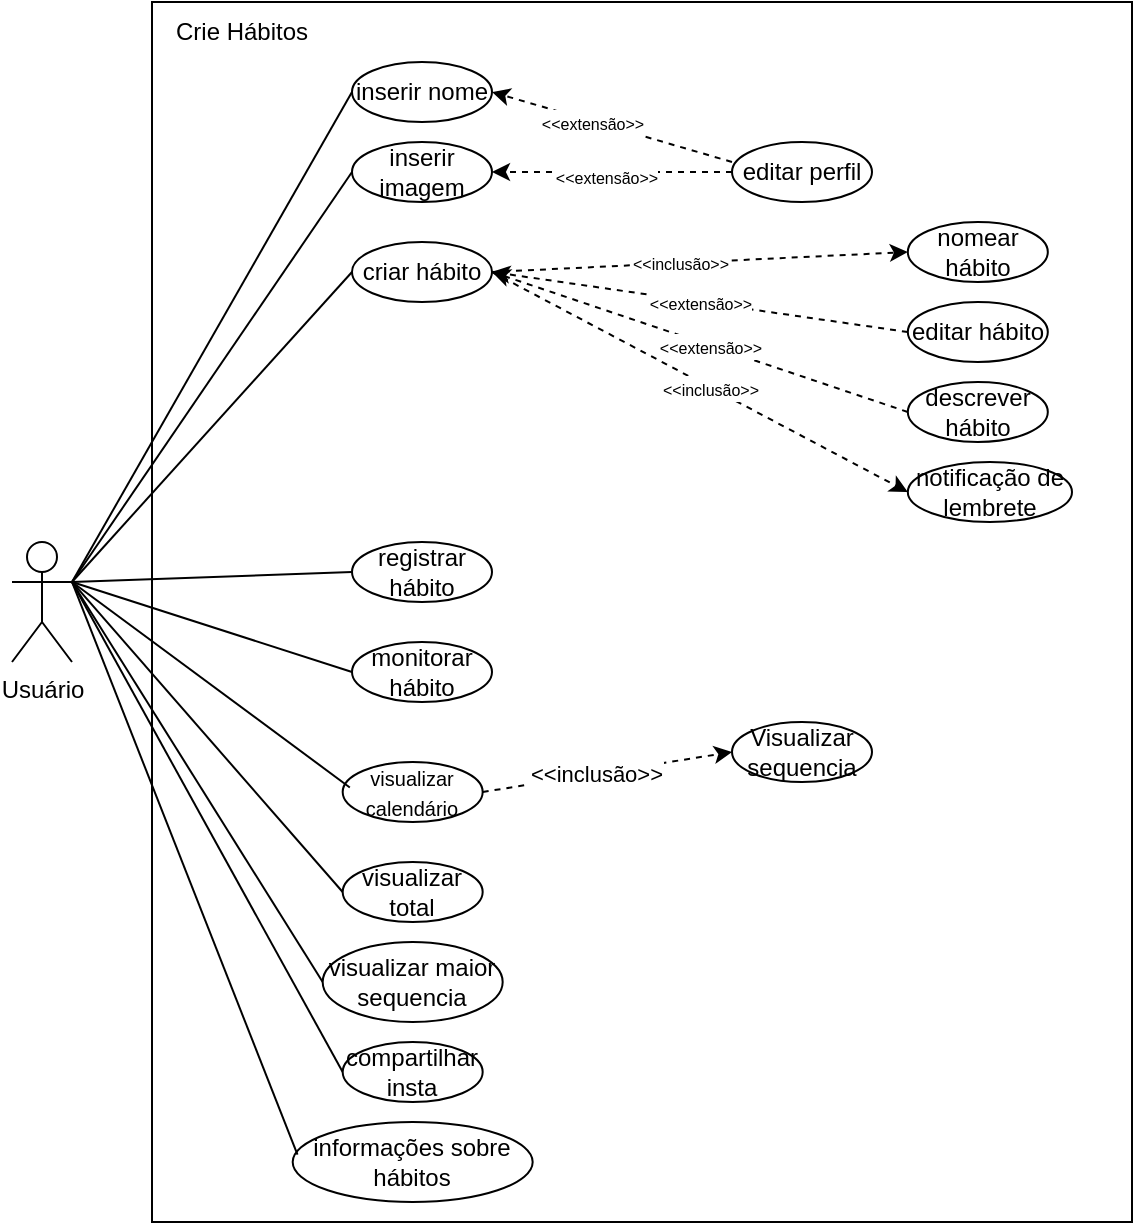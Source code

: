 <mxfile version="27.1.5">
  <diagram name="Página-1" id="BCoaVF3dLPMqc6CU4Q22">
    <mxGraphModel dx="1639" dy="891" grid="1" gridSize="10" guides="1" tooltips="1" connect="1" arrows="1" fold="1" page="1" pageScale="1" pageWidth="827" pageHeight="1169" math="0" shadow="0">
      <root>
        <mxCell id="0" />
        <mxCell id="1" parent="0" />
        <mxCell id="Kyq0_2vOsfh6rxv-Myn7-49" value="" style="rounded=0;whiteSpace=wrap;html=1;" vertex="1" parent="1">
          <mxGeometry x="190" y="10" width="490" height="610" as="geometry" />
        </mxCell>
        <mxCell id="Kyq0_2vOsfh6rxv-Myn7-25" style="rounded=0;orthogonalLoop=1;jettySize=auto;html=1;exitX=1;exitY=0.333;exitDx=0;exitDy=0;exitPerimeter=0;entryX=0;entryY=0.5;entryDx=0;entryDy=0;endArrow=none;startFill=0;" edge="1" parent="1" source="Kyq0_2vOsfh6rxv-Myn7-1" target="Kyq0_2vOsfh6rxv-Myn7-2">
          <mxGeometry relative="1" as="geometry" />
        </mxCell>
        <mxCell id="Kyq0_2vOsfh6rxv-Myn7-26" style="rounded=0;orthogonalLoop=1;jettySize=auto;html=1;exitX=1;exitY=0.333;exitDx=0;exitDy=0;exitPerimeter=0;entryX=0;entryY=0.5;entryDx=0;entryDy=0;endArrow=none;startFill=0;" edge="1" parent="1" source="Kyq0_2vOsfh6rxv-Myn7-1" target="Kyq0_2vOsfh6rxv-Myn7-3">
          <mxGeometry relative="1" as="geometry" />
        </mxCell>
        <mxCell id="Kyq0_2vOsfh6rxv-Myn7-33" style="rounded=0;orthogonalLoop=1;jettySize=auto;html=1;exitX=1;exitY=0.333;exitDx=0;exitDy=0;exitPerimeter=0;entryX=0;entryY=0.5;entryDx=0;entryDy=0;endArrow=none;startFill=0;" edge="1" parent="1" source="Kyq0_2vOsfh6rxv-Myn7-1" target="Kyq0_2vOsfh6rxv-Myn7-5">
          <mxGeometry relative="1" as="geometry" />
        </mxCell>
        <mxCell id="Kyq0_2vOsfh6rxv-Myn7-34" style="rounded=0;orthogonalLoop=1;jettySize=auto;html=1;exitX=1;exitY=0.333;exitDx=0;exitDy=0;exitPerimeter=0;entryX=0;entryY=0.5;entryDx=0;entryDy=0;endArrow=none;startFill=0;" edge="1" parent="1" source="Kyq0_2vOsfh6rxv-Myn7-1" target="Kyq0_2vOsfh6rxv-Myn7-9">
          <mxGeometry relative="1" as="geometry" />
        </mxCell>
        <mxCell id="Kyq0_2vOsfh6rxv-Myn7-42" style="rounded=0;orthogonalLoop=1;jettySize=auto;html=1;exitX=1;exitY=0.333;exitDx=0;exitDy=0;exitPerimeter=0;entryX=0;entryY=0.5;entryDx=0;entryDy=0;endArrow=none;startFill=0;" edge="1" parent="1" source="Kyq0_2vOsfh6rxv-Myn7-1" target="Kyq0_2vOsfh6rxv-Myn7-12">
          <mxGeometry relative="1" as="geometry" />
        </mxCell>
        <mxCell id="Kyq0_2vOsfh6rxv-Myn7-43" style="rounded=0;orthogonalLoop=1;jettySize=auto;html=1;exitX=1;exitY=0.333;exitDx=0;exitDy=0;exitPerimeter=0;entryX=0;entryY=0.5;entryDx=0;entryDy=0;endArrow=none;startFill=0;" edge="1" parent="1" source="Kyq0_2vOsfh6rxv-Myn7-1" target="Kyq0_2vOsfh6rxv-Myn7-13">
          <mxGeometry relative="1" as="geometry" />
        </mxCell>
        <mxCell id="Kyq0_2vOsfh6rxv-Myn7-44" style="rounded=0;orthogonalLoop=1;jettySize=auto;html=1;exitX=1;exitY=0.333;exitDx=0;exitDy=0;exitPerimeter=0;entryX=0;entryY=0.5;entryDx=0;entryDy=0;endArrow=none;startFill=0;" edge="1" parent="1" source="Kyq0_2vOsfh6rxv-Myn7-1" target="Kyq0_2vOsfh6rxv-Myn7-15">
          <mxGeometry relative="1" as="geometry" />
        </mxCell>
        <mxCell id="Kyq0_2vOsfh6rxv-Myn7-48" style="rounded=0;orthogonalLoop=1;jettySize=auto;html=1;exitX=1;exitY=0.333;exitDx=0;exitDy=0;exitPerimeter=0;entryX=0;entryY=0.5;entryDx=0;entryDy=0;endArrow=none;startFill=0;" edge="1" parent="1" source="Kyq0_2vOsfh6rxv-Myn7-1" target="Kyq0_2vOsfh6rxv-Myn7-11">
          <mxGeometry relative="1" as="geometry" />
        </mxCell>
        <mxCell id="Kyq0_2vOsfh6rxv-Myn7-1" value="Usuário" style="shape=umlActor;verticalLabelPosition=bottom;verticalAlign=top;html=1;outlineConnect=0;" vertex="1" parent="1">
          <mxGeometry x="120" y="280" width="30" height="60" as="geometry" />
        </mxCell>
        <mxCell id="Kyq0_2vOsfh6rxv-Myn7-2" value="inserir nome" style="ellipse;whiteSpace=wrap;html=1;" vertex="1" parent="1">
          <mxGeometry x="290" y="40" width="70" height="30" as="geometry" />
        </mxCell>
        <mxCell id="Kyq0_2vOsfh6rxv-Myn7-3" value="inserir imagem" style="ellipse;whiteSpace=wrap;html=1;" vertex="1" parent="1">
          <mxGeometry x="290" y="80" width="70" height="30" as="geometry" />
        </mxCell>
        <mxCell id="Kyq0_2vOsfh6rxv-Myn7-21" style="rounded=0;orthogonalLoop=1;jettySize=auto;html=1;exitX=0;exitY=0.5;exitDx=0;exitDy=0;entryX=1;entryY=0.5;entryDx=0;entryDy=0;dashed=1;" edge="1" parent="1" source="Kyq0_2vOsfh6rxv-Myn7-4" target="Kyq0_2vOsfh6rxv-Myn7-3">
          <mxGeometry relative="1" as="geometry" />
        </mxCell>
        <mxCell id="Kyq0_2vOsfh6rxv-Myn7-4" value="editar perfil" style="ellipse;whiteSpace=wrap;html=1;" vertex="1" parent="1">
          <mxGeometry x="480" y="80" width="70" height="30" as="geometry" />
        </mxCell>
        <mxCell id="Kyq0_2vOsfh6rxv-Myn7-31" style="rounded=0;orthogonalLoop=1;jettySize=auto;html=1;exitX=1;exitY=0.5;exitDx=0;exitDy=0;entryX=0;entryY=0.5;entryDx=0;entryDy=0;startArrow=none;startFill=0;dashed=1;" edge="1" parent="1" source="Kyq0_2vOsfh6rxv-Myn7-5" target="Kyq0_2vOsfh6rxv-Myn7-8">
          <mxGeometry relative="1" as="geometry" />
        </mxCell>
        <mxCell id="Kyq0_2vOsfh6rxv-Myn7-32" value="&lt;font style=&quot;font-size: 8px;&quot;&gt;&amp;lt;&amp;lt;inclusão&amp;gt;&amp;gt;&lt;/font&gt;" style="edgeLabel;html=1;align=center;verticalAlign=middle;resizable=0;points=[];" vertex="1" connectable="0" parent="Kyq0_2vOsfh6rxv-Myn7-31">
          <mxGeometry x="-0.098" y="1" relative="1" as="geometry">
            <mxPoint as="offset" />
          </mxGeometry>
        </mxCell>
        <mxCell id="Kyq0_2vOsfh6rxv-Myn7-45" style="rounded=0;orthogonalLoop=1;jettySize=auto;html=1;exitX=1;exitY=0.5;exitDx=0;exitDy=0;entryX=0;entryY=0.5;entryDx=0;entryDy=0;dashed=1;startArrow=none;startFill=0;endArrow=classic;endFill=1;" edge="1" parent="1" source="Kyq0_2vOsfh6rxv-Myn7-5" target="Kyq0_2vOsfh6rxv-Myn7-16">
          <mxGeometry relative="1" as="geometry" />
        </mxCell>
        <mxCell id="Kyq0_2vOsfh6rxv-Myn7-47" value="&lt;font style=&quot;font-size: 8px;&quot;&gt;&amp;lt;&amp;lt;inclusão&amp;gt;&amp;gt;&lt;/font&gt;" style="edgeLabel;html=1;align=center;verticalAlign=middle;resizable=0;points=[];" vertex="1" connectable="0" parent="Kyq0_2vOsfh6rxv-Myn7-45">
          <mxGeometry x="0.044" relative="1" as="geometry">
            <mxPoint as="offset" />
          </mxGeometry>
        </mxCell>
        <mxCell id="Kyq0_2vOsfh6rxv-Myn7-5" value="criar hábito" style="ellipse;whiteSpace=wrap;html=1;" vertex="1" parent="1">
          <mxGeometry x="290" y="130" width="70" height="30" as="geometry" />
        </mxCell>
        <mxCell id="Kyq0_2vOsfh6rxv-Myn7-27" style="rounded=0;orthogonalLoop=1;jettySize=auto;html=1;exitX=0;exitY=0.5;exitDx=0;exitDy=0;entryX=1;entryY=0.5;entryDx=0;entryDy=0;dashed=1;" edge="1" parent="1" source="Kyq0_2vOsfh6rxv-Myn7-6" target="Kyq0_2vOsfh6rxv-Myn7-5">
          <mxGeometry relative="1" as="geometry">
            <mxPoint x="360" y="185" as="targetPoint" />
          </mxGeometry>
        </mxCell>
        <mxCell id="Kyq0_2vOsfh6rxv-Myn7-28" value="&lt;font style=&quot;font-size: 8px;&quot;&gt;&amp;lt;&amp;lt;extensão&amp;gt;&amp;gt;&lt;/font&gt;" style="edgeLabel;html=1;align=center;verticalAlign=middle;resizable=0;points=[];" vertex="1" connectable="0" parent="Kyq0_2vOsfh6rxv-Myn7-27">
          <mxGeometry x="0.005" relative="1" as="geometry">
            <mxPoint as="offset" />
          </mxGeometry>
        </mxCell>
        <mxCell id="Kyq0_2vOsfh6rxv-Myn7-6" value="editar hábito" style="ellipse;whiteSpace=wrap;html=1;" vertex="1" parent="1">
          <mxGeometry x="567.91" y="160" width="70" height="30" as="geometry" />
        </mxCell>
        <mxCell id="Kyq0_2vOsfh6rxv-Myn7-7" value="descrever hábito" style="ellipse;whiteSpace=wrap;html=1;" vertex="1" parent="1">
          <mxGeometry x="567.91" y="200" width="70" height="30" as="geometry" />
        </mxCell>
        <mxCell id="Kyq0_2vOsfh6rxv-Myn7-8" value="nomear hábito" style="ellipse;whiteSpace=wrap;html=1;" vertex="1" parent="1">
          <mxGeometry x="567.91" y="120" width="70" height="30" as="geometry" />
        </mxCell>
        <mxCell id="Kyq0_2vOsfh6rxv-Myn7-9" value="registrar hábito" style="ellipse;whiteSpace=wrap;html=1;" vertex="1" parent="1">
          <mxGeometry x="290" y="280" width="70" height="30" as="geometry" />
        </mxCell>
        <mxCell id="Kyq0_2vOsfh6rxv-Myn7-40" style="rounded=0;orthogonalLoop=1;jettySize=auto;html=1;exitX=1;exitY=0.5;exitDx=0;exitDy=0;entryX=0;entryY=0.5;entryDx=0;entryDy=0;dashed=1;" edge="1" parent="1" source="Kyq0_2vOsfh6rxv-Myn7-10" target="Kyq0_2vOsfh6rxv-Myn7-14">
          <mxGeometry relative="1" as="geometry" />
        </mxCell>
        <mxCell id="Kyq0_2vOsfh6rxv-Myn7-41" value="&amp;lt;&amp;lt;inclusão&amp;gt;&amp;gt;" style="edgeLabel;html=1;align=center;verticalAlign=middle;resizable=0;points=[];" vertex="1" connectable="0" parent="Kyq0_2vOsfh6rxv-Myn7-40">
          <mxGeometry x="-0.092" relative="1" as="geometry">
            <mxPoint as="offset" />
          </mxGeometry>
        </mxCell>
        <mxCell id="Kyq0_2vOsfh6rxv-Myn7-10" value="&lt;font style=&quot;font-size: 10px;&quot;&gt;visualizar calendário&lt;/font&gt;" style="ellipse;whiteSpace=wrap;html=1;" vertex="1" parent="1">
          <mxGeometry x="285.34" y="390" width="70" height="30" as="geometry" />
        </mxCell>
        <mxCell id="Kyq0_2vOsfh6rxv-Myn7-11" value="monitorar hábito" style="ellipse;whiteSpace=wrap;html=1;" vertex="1" parent="1">
          <mxGeometry x="290" y="330" width="70" height="30" as="geometry" />
        </mxCell>
        <mxCell id="Kyq0_2vOsfh6rxv-Myn7-12" value="visualizar total" style="ellipse;whiteSpace=wrap;html=1;" vertex="1" parent="1">
          <mxGeometry x="285.34" y="440" width="70" height="30" as="geometry" />
        </mxCell>
        <mxCell id="Kyq0_2vOsfh6rxv-Myn7-13" value="visualizar maior sequencia" style="ellipse;whiteSpace=wrap;html=1;" vertex="1" parent="1">
          <mxGeometry x="275.34" y="480" width="90" height="40" as="geometry" />
        </mxCell>
        <mxCell id="Kyq0_2vOsfh6rxv-Myn7-14" value="Visualizar sequencia" style="ellipse;whiteSpace=wrap;html=1;" vertex="1" parent="1">
          <mxGeometry x="480" y="370" width="70" height="30" as="geometry" />
        </mxCell>
        <mxCell id="Kyq0_2vOsfh6rxv-Myn7-15" value="compartilhar insta" style="ellipse;whiteSpace=wrap;html=1;" vertex="1" parent="1">
          <mxGeometry x="285.34" y="530" width="70" height="30" as="geometry" />
        </mxCell>
        <mxCell id="Kyq0_2vOsfh6rxv-Myn7-16" value="notificação de lembrete" style="ellipse;whiteSpace=wrap;html=1;" vertex="1" parent="1">
          <mxGeometry x="567.91" y="240" width="82.09" height="30" as="geometry" />
        </mxCell>
        <mxCell id="Kyq0_2vOsfh6rxv-Myn7-17" value="informações sobre hábitos" style="ellipse;whiteSpace=wrap;html=1;" vertex="1" parent="1">
          <mxGeometry x="260.34" y="570" width="120" height="40" as="geometry" />
        </mxCell>
        <mxCell id="Kyq0_2vOsfh6rxv-Myn7-20" style="rounded=0;orthogonalLoop=1;jettySize=auto;html=1;exitX=0;exitY=0.333;exitDx=0;exitDy=0;entryX=1;entryY=0.5;entryDx=0;entryDy=0;dashed=1;exitPerimeter=0;" edge="1" parent="1" source="Kyq0_2vOsfh6rxv-Myn7-4" target="Kyq0_2vOsfh6rxv-Myn7-2">
          <mxGeometry relative="1" as="geometry">
            <mxPoint x="450.0" y="40" as="sourcePoint" />
            <mxPoint x="360.0" y="20" as="targetPoint" />
          </mxGeometry>
        </mxCell>
        <mxCell id="Kyq0_2vOsfh6rxv-Myn7-22" value="&lt;font style=&quot;font-size: 8px;&quot;&gt;&amp;lt;&amp;lt;extensão&amp;gt;&amp;gt;&lt;/font&gt;" style="edgeLabel;html=1;align=center;verticalAlign=middle;resizable=0;points=[];" vertex="1" connectable="0" parent="Kyq0_2vOsfh6rxv-Myn7-20">
          <mxGeometry x="0.045" relative="1" as="geometry">
            <mxPoint y="25" as="offset" />
          </mxGeometry>
        </mxCell>
        <mxCell id="Kyq0_2vOsfh6rxv-Myn7-23" value="&lt;font style=&quot;font-size: 8px;&quot;&gt;&amp;lt;&amp;lt;extensão&amp;gt;&amp;gt;&lt;/font&gt;" style="edgeLabel;html=1;align=center;verticalAlign=middle;resizable=0;points=[];" vertex="1" connectable="0" parent="1">
          <mxGeometry x="410" y="70" as="geometry" />
        </mxCell>
        <mxCell id="Kyq0_2vOsfh6rxv-Myn7-29" style="rounded=0;orthogonalLoop=1;jettySize=auto;html=1;exitX=0;exitY=0.5;exitDx=0;exitDy=0;entryX=1;entryY=0.5;entryDx=0;entryDy=0;dashed=1;" edge="1" parent="1" source="Kyq0_2vOsfh6rxv-Myn7-7" target="Kyq0_2vOsfh6rxv-Myn7-5">
          <mxGeometry relative="1" as="geometry">
            <mxPoint x="360" y="190.01" as="targetPoint" />
          </mxGeometry>
        </mxCell>
        <mxCell id="Kyq0_2vOsfh6rxv-Myn7-30" value="&lt;font style=&quot;font-size: 8px;&quot;&gt;&amp;lt;&amp;lt;extensão&amp;gt;&amp;gt;&lt;/font&gt;" style="edgeLabel;html=1;align=center;verticalAlign=middle;resizable=0;points=[];" vertex="1" connectable="0" parent="Kyq0_2vOsfh6rxv-Myn7-29">
          <mxGeometry x="-0.048" relative="1" as="geometry">
            <mxPoint as="offset" />
          </mxGeometry>
        </mxCell>
        <mxCell id="Kyq0_2vOsfh6rxv-Myn7-39" style="rounded=0;orthogonalLoop=1;jettySize=auto;html=1;exitX=1;exitY=0.333;exitDx=0;exitDy=0;exitPerimeter=0;entryX=0.051;entryY=0.424;entryDx=0;entryDy=0;entryPerimeter=0;endArrow=none;startFill=0;" edge="1" parent="1" source="Kyq0_2vOsfh6rxv-Myn7-1" target="Kyq0_2vOsfh6rxv-Myn7-10">
          <mxGeometry relative="1" as="geometry" />
        </mxCell>
        <mxCell id="Kyq0_2vOsfh6rxv-Myn7-46" style="rounded=0;orthogonalLoop=1;jettySize=auto;html=1;exitX=1;exitY=0.333;exitDx=0;exitDy=0;exitPerimeter=0;entryX=0.02;entryY=0.409;entryDx=0;entryDy=0;entryPerimeter=0;endArrow=none;startFill=0;" edge="1" parent="1" source="Kyq0_2vOsfh6rxv-Myn7-1" target="Kyq0_2vOsfh6rxv-Myn7-17">
          <mxGeometry relative="1" as="geometry" />
        </mxCell>
        <mxCell id="Kyq0_2vOsfh6rxv-Myn7-50" value="Crie Hábitos" style="text;strokeColor=none;align=center;fillColor=none;html=1;verticalAlign=middle;whiteSpace=wrap;rounded=0;" vertex="1" parent="1">
          <mxGeometry x="190" y="10" width="90" height="30" as="geometry" />
        </mxCell>
      </root>
    </mxGraphModel>
  </diagram>
</mxfile>
